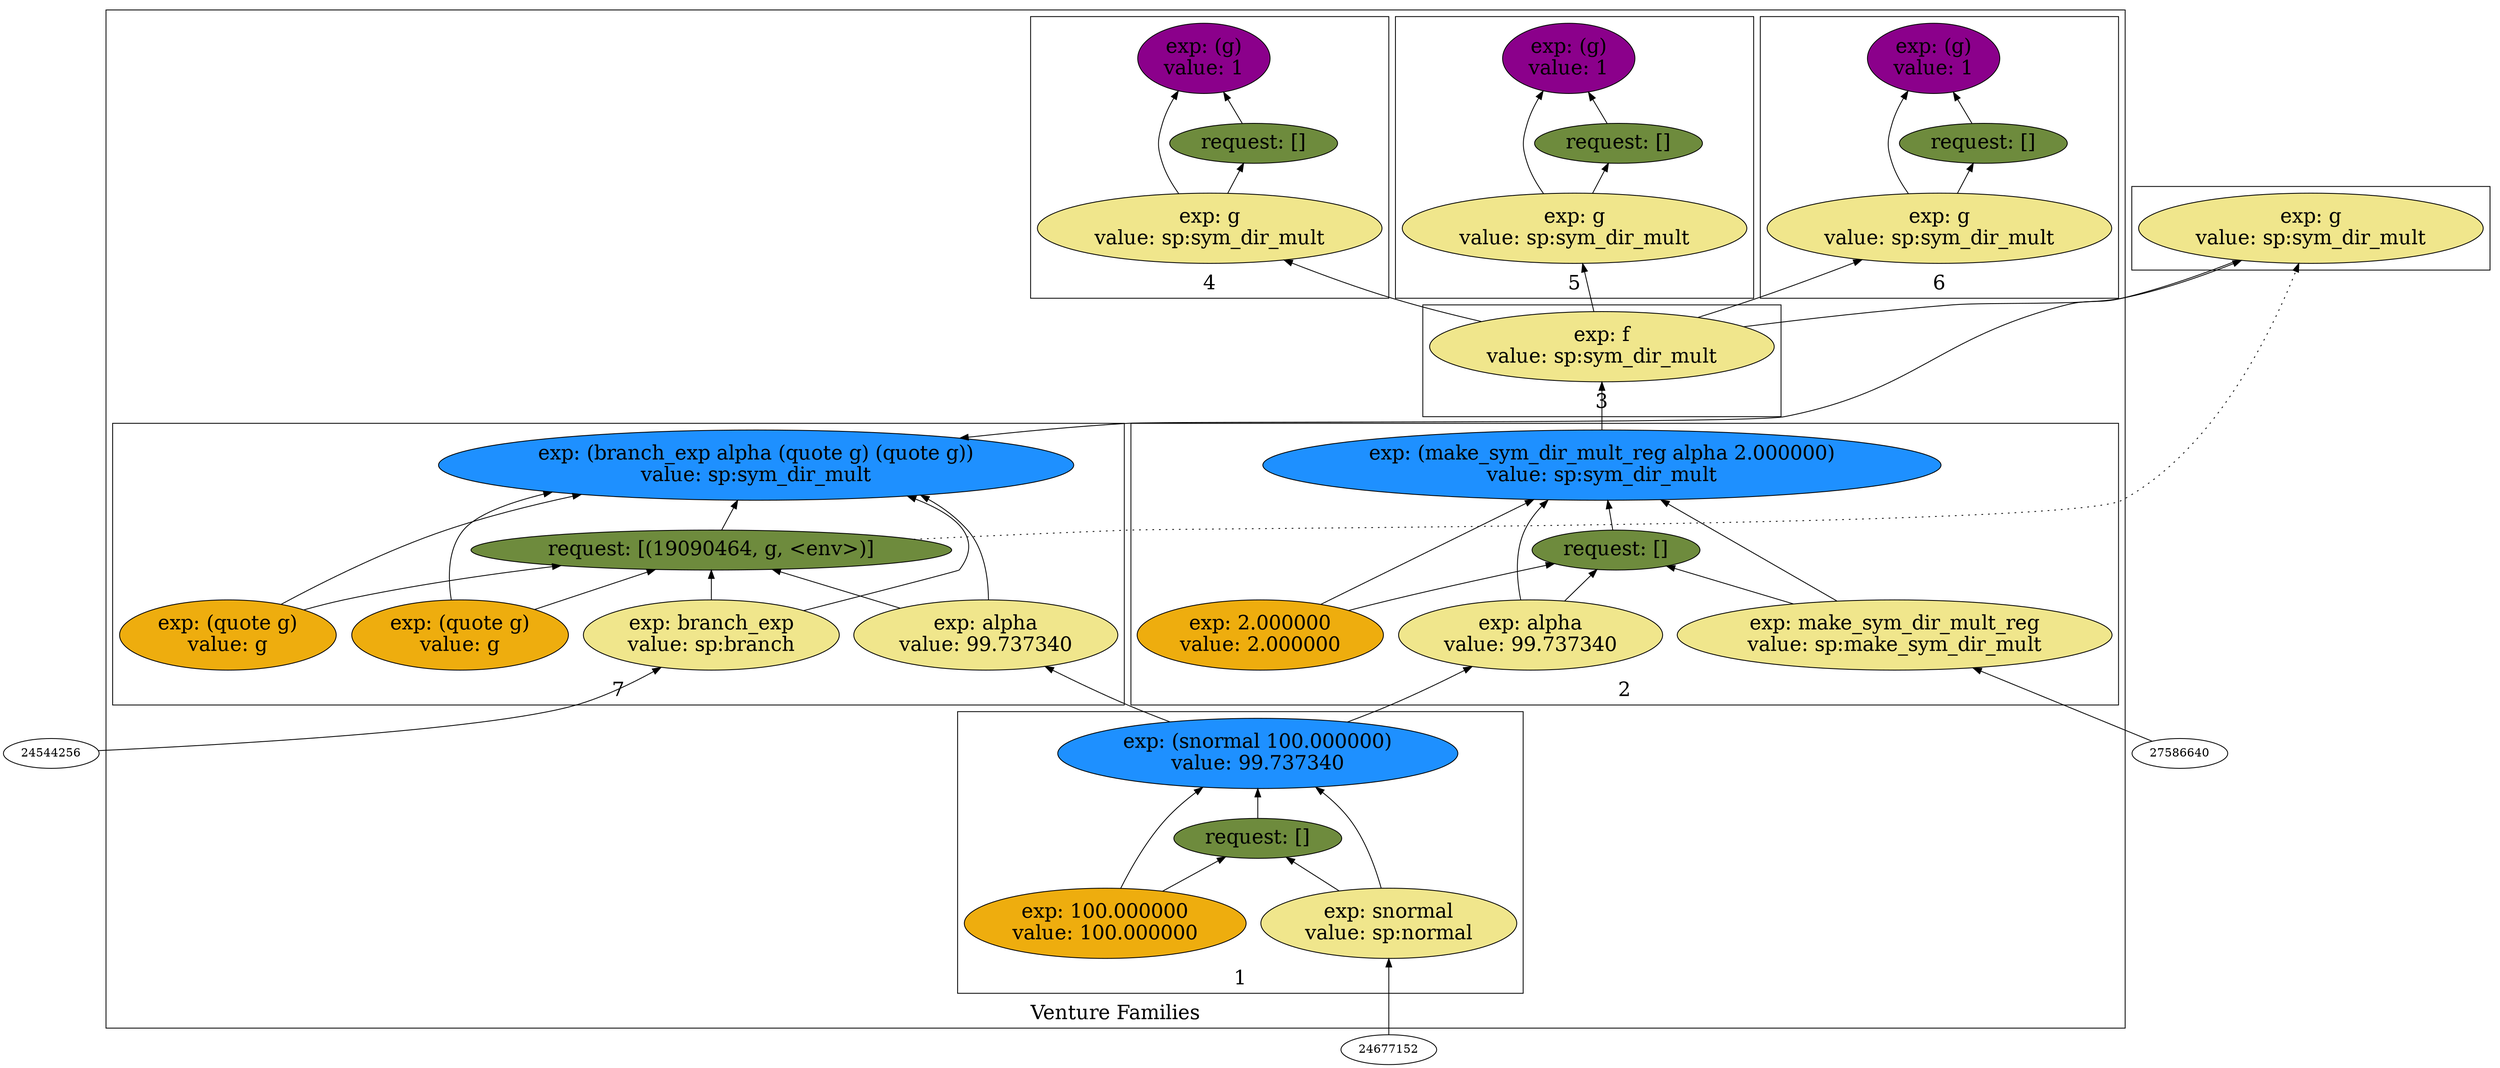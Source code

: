 digraph {
rankdir=BT
fontsize=24
subgraph cluster1 {
label="Venture Families"
subgraph cluster2 {
label="1"
"19555728"["fillcolor"="dodgerblue" "fontsize"="24" "label"="exp: (snormal 100.000000)\nvalue: 99.737340" "shape"="ellipse" "style"="filled" ]
"21569072"["fillcolor"="darkolivegreen4" "fontsize"="24" "label"="request: []" "shape"="ellipse" "style"="filled" ]
"21285312"["fillcolor"="khaki" "fontsize"="24" "label"="exp: snormal\nvalue: sp:normal" "shape"="ellipse" "style"="filled" ]
"17556832"["fillcolor"="darkgoldenrod2" "fontsize"="24" "label"="exp: 100.000000\nvalue: 100.000000" "shape"="ellipse" "style"="filled" ]
}

subgraph cluster3 {
label="2"
"22140848"["fillcolor"="dodgerblue" "fontsize"="24" "label"="exp: (make_sym_dir_mult_reg alpha 2.000000)\nvalue: sp:sym_dir_mult" "shape"="ellipse" "style"="filled" ]
"19964176"["fillcolor"="darkolivegreen4" "fontsize"="24" "label"="request: []" "shape"="ellipse" "style"="filled" ]
"20536048"["fillcolor"="khaki" "fontsize"="24" "label"="exp: make_sym_dir_mult_reg\nvalue: sp:make_sym_dir_mult" "shape"="ellipse" "style"="filled" ]
"21594288"["fillcolor"="khaki" "fontsize"="24" "label"="exp: alpha\nvalue: 99.737340" "shape"="ellipse" "style"="filled" ]
"21669504"["fillcolor"="darkgoldenrod2" "fontsize"="24" "label"="exp: 2.000000\nvalue: 2.000000" "shape"="ellipse" "style"="filled" ]
}

subgraph cluster4 {
label="3"
"21280336"["fillcolor"="khaki" "fontsize"="24" "label"="exp: f\nvalue: sp:sym_dir_mult" "shape"="ellipse" "style"="filled" ]
}

subgraph cluster5 {
label="4"
"21253792"["fillcolor"="magenta4" "fontsize"="24" "label"="exp: (g)\nvalue: 1" "shape"="ellipse" "style"="filled" ]
"20544160"["fillcolor"="darkolivegreen4" "fontsize"="24" "label"="request: []" "shape"="ellipse" "style"="filled" ]
"19263232"["fillcolor"="khaki" "fontsize"="24" "label"="exp: g\nvalue: sp:sym_dir_mult" "shape"="ellipse" "style"="filled" ]
}

subgraph cluster6 {
label="5"
"21054944"["fillcolor"="magenta4" "fontsize"="24" "label"="exp: (g)\nvalue: 1" "shape"="ellipse" "style"="filled" ]
"19161760"["fillcolor"="darkolivegreen4" "fontsize"="24" "label"="request: []" "shape"="ellipse" "style"="filled" ]
"21008016"["fillcolor"="khaki" "fontsize"="24" "label"="exp: g\nvalue: sp:sym_dir_mult" "shape"="ellipse" "style"="filled" ]
}

subgraph cluster7 {
label="6"
"20657840"["fillcolor"="magenta4" "fontsize"="24" "label"="exp: (g)\nvalue: 1" "shape"="ellipse" "style"="filled" ]
"19542832"["fillcolor"="darkolivegreen4" "fontsize"="24" "label"="request: []" "shape"="ellipse" "style"="filled" ]
"20003376"["fillcolor"="khaki" "fontsize"="24" "label"="exp: g\nvalue: sp:sym_dir_mult" "shape"="ellipse" "style"="filled" ]
}

subgraph cluster8 {
label="7"
"19527392"["fillcolor"="dodgerblue" "fontsize"="24" "label"="exp: (branch_exp alpha (quote g) (quote g))\nvalue: sp:sym_dir_mult" "shape"="ellipse" "style"="filled" ]
"19090464"["fillcolor"="darkolivegreen4" "fontsize"="24" "label"="request: [(19090464, g, <env>)]" "shape"="ellipse" "style"="filled" ]
"21242832"["fillcolor"="khaki" "fontsize"="24" "label"="exp: branch_exp\nvalue: sp:branch" "shape"="ellipse" "style"="filled" ]
"21585232"["fillcolor"="khaki" "fontsize"="24" "label"="exp: alpha\nvalue: 99.737340" "shape"="ellipse" "style"="filled" ]
"20015792"["fillcolor"="darkgoldenrod2" "fontsize"="24" "label"="exp: (quote g)\nvalue: g" "shape"="ellipse" "style"="filled" ]
"19757488"["fillcolor"="darkgoldenrod2" "fontsize"="24" "label"="exp: (quote g)\nvalue: g" "shape"="ellipse" "style"="filled" ]
}

}

subgraph cluster9 {
label=""
"24583872"["fillcolor"="khaki" "fontsize"="24" "label"="exp: g\nvalue: sp:sym_dir_mult" "shape"="ellipse" "style"="filled" ]
}

"21242832" -> "19527392"["arrowhead"="normal" "color"="black" "constraint"="true" "style"="solid" ]
"21242832" -> "19090464"["arrowhead"="normal" "color"="black" "constraint"="true" "style"="solid" ]
"24544256" -> "21242832"["arrowhead"="normal" "color"="black" "constraint"="true" "style"="solid" ]
"21585232" -> "19527392"["arrowhead"="normal" "color"="black" "constraint"="true" "style"="solid" ]
"21585232" -> "19090464"["arrowhead"="normal" "color"="black" "constraint"="true" "style"="solid" ]
"19555728" -> "21585232"["arrowhead"="normal" "color"="black" "constraint"="true" "style"="solid" ]
"20015792" -> "19527392"["arrowhead"="normal" "color"="black" "constraint"="true" "style"="solid" ]
"20015792" -> "19090464"["arrowhead"="normal" "color"="black" "constraint"="true" "style"="solid" ]
"19757488" -> "19527392"["arrowhead"="normal" "color"="black" "constraint"="true" "style"="solid" ]
"19757488" -> "19090464"["arrowhead"="normal" "color"="black" "constraint"="true" "style"="solid" ]
"19090464" -> "19527392"["arrowhead"="normal" "color"="black" "constraint"="true" "style"="solid" ]
"24583872" -> "19527392"["arrowhead"="normal" "color"="black" "constraint"="true" "style"="solid" ]
"19090464" -> "24583872"["arrowhead"="normal" "color"="black" "constraint"="false" "style"="dotted" ]
"21285312" -> "19555728"["arrowhead"="normal" "color"="black" "constraint"="true" "style"="solid" ]
"21285312" -> "21569072"["arrowhead"="normal" "color"="black" "constraint"="true" "style"="solid" ]
"24677152" -> "21285312"["arrowhead"="normal" "color"="black" "constraint"="true" "style"="solid" ]
"17556832" -> "19555728"["arrowhead"="normal" "color"="black" "constraint"="true" "style"="solid" ]
"17556832" -> "21569072"["arrowhead"="normal" "color"="black" "constraint"="true" "style"="solid" ]
"21569072" -> "19555728"["arrowhead"="normal" "color"="black" "constraint"="true" "style"="solid" ]
"20003376" -> "20657840"["arrowhead"="normal" "color"="black" "constraint"="true" "style"="solid" ]
"20003376" -> "19542832"["arrowhead"="normal" "color"="black" "constraint"="true" "style"="solid" ]
"21280336" -> "20003376"["arrowhead"="normal" "color"="black" "constraint"="true" "style"="solid" ]
"19542832" -> "20657840"["arrowhead"="normal" "color"="black" "constraint"="true" "style"="solid" ]
"21008016" -> "21054944"["arrowhead"="normal" "color"="black" "constraint"="true" "style"="solid" ]
"21008016" -> "19161760"["arrowhead"="normal" "color"="black" "constraint"="true" "style"="solid" ]
"21280336" -> "21008016"["arrowhead"="normal" "color"="black" "constraint"="true" "style"="solid" ]
"19161760" -> "21054944"["arrowhead"="normal" "color"="black" "constraint"="true" "style"="solid" ]
"19263232" -> "21253792"["arrowhead"="normal" "color"="black" "constraint"="true" "style"="solid" ]
"19263232" -> "20544160"["arrowhead"="normal" "color"="black" "constraint"="true" "style"="solid" ]
"21280336" -> "19263232"["arrowhead"="normal" "color"="black" "constraint"="true" "style"="solid" ]
"20544160" -> "21253792"["arrowhead"="normal" "color"="black" "constraint"="true" "style"="solid" ]
"22140848" -> "21280336"["arrowhead"="normal" "color"="black" "constraint"="true" "style"="solid" ]
"20536048" -> "22140848"["arrowhead"="normal" "color"="black" "constraint"="true" "style"="solid" ]
"20536048" -> "19964176"["arrowhead"="normal" "color"="black" "constraint"="true" "style"="solid" ]
"27586640" -> "20536048"["arrowhead"="normal" "color"="black" "constraint"="true" "style"="solid" ]
"21594288" -> "22140848"["arrowhead"="normal" "color"="black" "constraint"="true" "style"="solid" ]
"21594288" -> "19964176"["arrowhead"="normal" "color"="black" "constraint"="true" "style"="solid" ]
"19555728" -> "21594288"["arrowhead"="normal" "color"="black" "constraint"="true" "style"="solid" ]
"21669504" -> "22140848"["arrowhead"="normal" "color"="black" "constraint"="true" "style"="solid" ]
"21669504" -> "19964176"["arrowhead"="normal" "color"="black" "constraint"="true" "style"="solid" ]
"19964176" -> "22140848"["arrowhead"="normal" "color"="black" "constraint"="true" "style"="solid" ]
"21280336" -> "24583872"["arrowhead"="normal" "color"="black" "constraint"="true" "style"="solid" ]

}